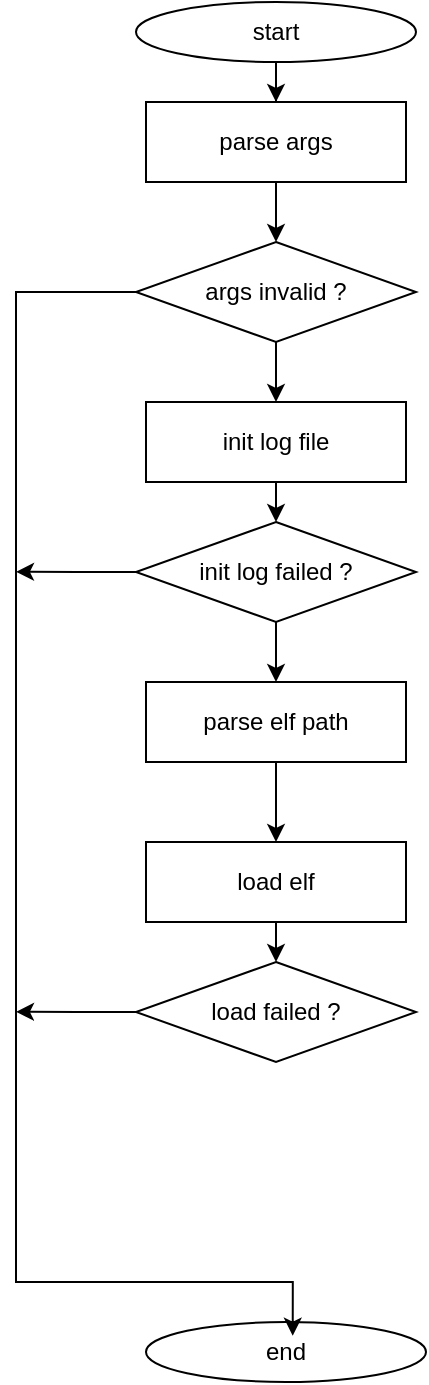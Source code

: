 <mxfile version="27.0.9">
  <diagram name="第 1 页" id="JhDb6hmaPjZXvR6WXNCO">
    <mxGraphModel dx="439" dy="432" grid="1" gridSize="10" guides="1" tooltips="1" connect="1" arrows="1" fold="1" page="1" pageScale="1" pageWidth="827" pageHeight="1169" math="0" shadow="0">
      <root>
        <mxCell id="0" />
        <mxCell id="1" parent="0" />
        <mxCell id="XnpSRWhsmHKGbpNXR_z--8" style="edgeStyle=orthogonalEdgeStyle;rounded=0;orthogonalLoop=1;jettySize=auto;html=1;exitX=0.5;exitY=1;exitDx=0;exitDy=0;entryX=0.5;entryY=0;entryDx=0;entryDy=0;" edge="1" parent="1" source="XnpSRWhsmHKGbpNXR_z--1" target="XnpSRWhsmHKGbpNXR_z--3">
          <mxGeometry relative="1" as="geometry" />
        </mxCell>
        <mxCell id="XnpSRWhsmHKGbpNXR_z--1" value="parse args" style="rounded=0;whiteSpace=wrap;html=1;" vertex="1" parent="1">
          <mxGeometry x="105" y="120" width="130" height="40" as="geometry" />
        </mxCell>
        <mxCell id="XnpSRWhsmHKGbpNXR_z--9" style="edgeStyle=orthogonalEdgeStyle;rounded=0;orthogonalLoop=1;jettySize=auto;html=1;exitX=0.5;exitY=1;exitDx=0;exitDy=0;" edge="1" parent="1" source="XnpSRWhsmHKGbpNXR_z--2" target="XnpSRWhsmHKGbpNXR_z--1">
          <mxGeometry relative="1" as="geometry" />
        </mxCell>
        <mxCell id="XnpSRWhsmHKGbpNXR_z--2" value="start" style="ellipse;whiteSpace=wrap;html=1;" vertex="1" parent="1">
          <mxGeometry x="100" y="70" width="140" height="30" as="geometry" />
        </mxCell>
        <mxCell id="XnpSRWhsmHKGbpNXR_z--10" style="edgeStyle=orthogonalEdgeStyle;rounded=0;orthogonalLoop=1;jettySize=auto;html=1;exitX=0.5;exitY=1;exitDx=0;exitDy=0;entryX=0.5;entryY=0;entryDx=0;entryDy=0;" edge="1" parent="1" source="XnpSRWhsmHKGbpNXR_z--3" target="XnpSRWhsmHKGbpNXR_z--5">
          <mxGeometry relative="1" as="geometry" />
        </mxCell>
        <mxCell id="XnpSRWhsmHKGbpNXR_z--3" value="args invalid ?" style="rhombus;whiteSpace=wrap;html=1;" vertex="1" parent="1">
          <mxGeometry x="100" y="190" width="140" height="50" as="geometry" />
        </mxCell>
        <mxCell id="XnpSRWhsmHKGbpNXR_z--17" style="edgeStyle=orthogonalEdgeStyle;rounded=0;orthogonalLoop=1;jettySize=auto;html=1;exitX=0.5;exitY=1;exitDx=0;exitDy=0;entryX=0.5;entryY=0;entryDx=0;entryDy=0;" edge="1" parent="1" source="XnpSRWhsmHKGbpNXR_z--5" target="XnpSRWhsmHKGbpNXR_z--12">
          <mxGeometry relative="1" as="geometry" />
        </mxCell>
        <mxCell id="XnpSRWhsmHKGbpNXR_z--5" value="init log file" style="rounded=0;whiteSpace=wrap;html=1;" vertex="1" parent="1">
          <mxGeometry x="105" y="270" width="130" height="40" as="geometry" />
        </mxCell>
        <mxCell id="XnpSRWhsmHKGbpNXR_z--6" value="end" style="ellipse;whiteSpace=wrap;html=1;" vertex="1" parent="1">
          <mxGeometry x="105" y="730" width="140" height="30" as="geometry" />
        </mxCell>
        <mxCell id="XnpSRWhsmHKGbpNXR_z--7" style="edgeStyle=orthogonalEdgeStyle;rounded=0;orthogonalLoop=1;jettySize=auto;html=1;exitX=0;exitY=0.5;exitDx=0;exitDy=0;entryX=0.524;entryY=0.228;entryDx=0;entryDy=0;entryPerimeter=0;" edge="1" parent="1" source="XnpSRWhsmHKGbpNXR_z--3" target="XnpSRWhsmHKGbpNXR_z--6">
          <mxGeometry relative="1" as="geometry">
            <Array as="points">
              <mxPoint x="40" y="215" />
              <mxPoint x="40" y="710" />
              <mxPoint x="178" y="710" />
            </Array>
          </mxGeometry>
        </mxCell>
        <mxCell id="XnpSRWhsmHKGbpNXR_z--16" style="edgeStyle=orthogonalEdgeStyle;rounded=0;orthogonalLoop=1;jettySize=auto;html=1;exitX=0.5;exitY=1;exitDx=0;exitDy=0;entryX=0.5;entryY=0;entryDx=0;entryDy=0;" edge="1" parent="1" source="XnpSRWhsmHKGbpNXR_z--11" target="XnpSRWhsmHKGbpNXR_z--15">
          <mxGeometry relative="1" as="geometry" />
        </mxCell>
        <mxCell id="XnpSRWhsmHKGbpNXR_z--11" value="parse elf path" style="rounded=0;whiteSpace=wrap;html=1;" vertex="1" parent="1">
          <mxGeometry x="105" y="410" width="130" height="40" as="geometry" />
        </mxCell>
        <mxCell id="XnpSRWhsmHKGbpNXR_z--13" style="edgeStyle=orthogonalEdgeStyle;rounded=0;orthogonalLoop=1;jettySize=auto;html=1;exitX=0;exitY=0.5;exitDx=0;exitDy=0;" edge="1" parent="1" source="XnpSRWhsmHKGbpNXR_z--12">
          <mxGeometry relative="1" as="geometry">
            <mxPoint x="40" y="354.897" as="targetPoint" />
          </mxGeometry>
        </mxCell>
        <mxCell id="XnpSRWhsmHKGbpNXR_z--14" style="edgeStyle=orthogonalEdgeStyle;rounded=0;orthogonalLoop=1;jettySize=auto;html=1;exitX=0.5;exitY=1;exitDx=0;exitDy=0;entryX=0.5;entryY=0;entryDx=0;entryDy=0;" edge="1" parent="1" source="XnpSRWhsmHKGbpNXR_z--12" target="XnpSRWhsmHKGbpNXR_z--11">
          <mxGeometry relative="1" as="geometry" />
        </mxCell>
        <mxCell id="XnpSRWhsmHKGbpNXR_z--12" value="init log failed ?" style="rhombus;whiteSpace=wrap;html=1;" vertex="1" parent="1">
          <mxGeometry x="100" y="330" width="140" height="50" as="geometry" />
        </mxCell>
        <mxCell id="XnpSRWhsmHKGbpNXR_z--20" style="edgeStyle=orthogonalEdgeStyle;rounded=0;orthogonalLoop=1;jettySize=auto;html=1;exitX=0.5;exitY=1;exitDx=0;exitDy=0;entryX=0.5;entryY=0;entryDx=0;entryDy=0;" edge="1" parent="1" source="XnpSRWhsmHKGbpNXR_z--15" target="XnpSRWhsmHKGbpNXR_z--18">
          <mxGeometry relative="1" as="geometry" />
        </mxCell>
        <mxCell id="XnpSRWhsmHKGbpNXR_z--15" value="load elf" style="rounded=0;whiteSpace=wrap;html=1;" vertex="1" parent="1">
          <mxGeometry x="105" y="490" width="130" height="40" as="geometry" />
        </mxCell>
        <mxCell id="XnpSRWhsmHKGbpNXR_z--19" style="edgeStyle=orthogonalEdgeStyle;rounded=0;orthogonalLoop=1;jettySize=auto;html=1;exitX=0;exitY=0.5;exitDx=0;exitDy=0;" edge="1" parent="1" source="XnpSRWhsmHKGbpNXR_z--18">
          <mxGeometry relative="1" as="geometry">
            <mxPoint x="40" y="574.897" as="targetPoint" />
          </mxGeometry>
        </mxCell>
        <mxCell id="XnpSRWhsmHKGbpNXR_z--18" value="load failed ?" style="rhombus;whiteSpace=wrap;html=1;" vertex="1" parent="1">
          <mxGeometry x="100" y="550" width="140" height="50" as="geometry" />
        </mxCell>
      </root>
    </mxGraphModel>
  </diagram>
</mxfile>
